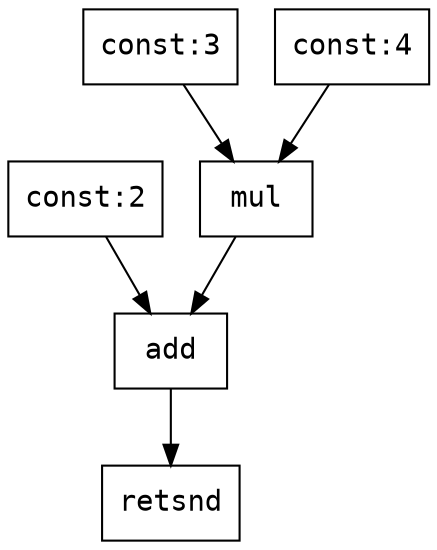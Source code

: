 digraph Dataflow {
  node [shape=record,fontname="Courier"];
  "f0_l_out" [label="const:2"];
  "f0_r_l_out" [label="const:3"];
  "f0_r_r_out" [label="const:4"];
  "f0_r_out" [label="mul"];
  "f0_r_l_out" -> "f0_r_out";
  "f0_r_r_out" -> "f0_r_out";
  "f0_out" [label="add"];
  "f0_l_out" -> "f0_out";
  "f0_r_out" -> "f0_out";
  "f0_retsnd" [label="retsnd"];
  "f0_out" -> "f0_retsnd";
}
